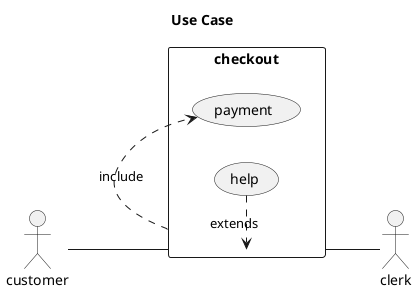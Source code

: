 @startuml
title Use Case

left to right direction
skinparam packageStyle rectangle
actor customer
actor clerk
rectangle checkout {
  customer -- (checkout)
  (checkout) .> (payment) : include
  (help) .> (checkout) : extends
  (checkout) -- clerk
}
@enduml
